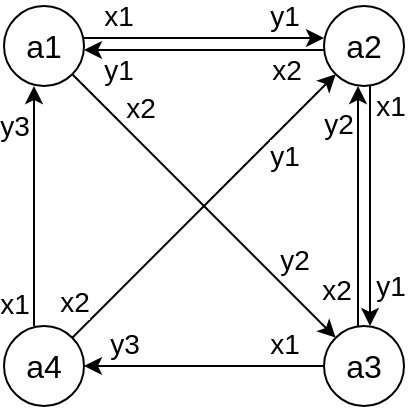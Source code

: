 <mxfile version="20.6.2" type="device"><diagram id="oTQ1OJ-vtC0auVFJ8K1A" name="Страница 1"><mxGraphModel dx="263" dy="476" grid="1" gridSize="10" guides="1" tooltips="1" connect="1" arrows="1" fold="1" page="1" pageScale="1" pageWidth="827" pageHeight="1169" math="0" shadow="0"><root><mxCell id="0"/><mxCell id="1" parent="0"/><mxCell id="fBWqdVpGdDWHldIv7UME-5" style="edgeStyle=orthogonalEdgeStyle;rounded=0;orthogonalLoop=1;jettySize=auto;html=1;entryX=0;entryY=0.5;entryDx=0;entryDy=0;fontSize=16;" edge="1" parent="1"><mxGeometry relative="1" as="geometry"><mxPoint x="120" y="96" as="sourcePoint"/><mxPoint x="240" y="96" as="targetPoint"/></mxGeometry></mxCell><mxCell id="fBWqdVpGdDWHldIv7UME-9" value="x1" style="edgeLabel;html=1;align=center;verticalAlign=middle;resizable=0;points=[];fontSize=14;" vertex="1" connectable="0" parent="fBWqdVpGdDWHldIv7UME-5"><mxGeometry x="-0.717" relative="1" as="geometry"><mxPoint y="-11" as="offset"/></mxGeometry></mxCell><mxCell id="fBWqdVpGdDWHldIv7UME-19" style="rounded=0;orthogonalLoop=1;jettySize=auto;html=1;exitX=1;exitY=1;exitDx=0;exitDy=0;entryX=0;entryY=0;entryDx=0;entryDy=0;fontSize=16;" edge="1" parent="1" source="fBWqdVpGdDWHldIv7UME-1" target="fBWqdVpGdDWHldIv7UME-2"><mxGeometry relative="1" as="geometry"/></mxCell><mxCell id="fBWqdVpGdDWHldIv7UME-1" value="&lt;font style=&quot;font-size: 16px;&quot;&gt;&lt;font style=&quot;font-size: 16px;&quot;&gt;a&lt;/font&gt;&lt;font style=&quot;font-size: 16px;&quot;&gt;1&lt;/font&gt;&lt;/font&gt;" style="ellipse;whiteSpace=wrap;html=1;aspect=fixed;fontSize=16;" vertex="1" parent="1"><mxGeometry x="80" y="80" width="40" height="40" as="geometry"/></mxCell><mxCell id="fBWqdVpGdDWHldIv7UME-7" style="edgeStyle=orthogonalEdgeStyle;rounded=0;orthogonalLoop=1;jettySize=auto;html=1;entryX=1;entryY=0.5;entryDx=0;entryDy=0;fontSize=16;" edge="1" parent="1" source="fBWqdVpGdDWHldIv7UME-2" target="fBWqdVpGdDWHldIv7UME-3"><mxGeometry relative="1" as="geometry"/></mxCell><mxCell id="fBWqdVpGdDWHldIv7UME-21" style="edgeStyle=none;rounded=0;orthogonalLoop=1;jettySize=auto;html=1;exitX=0.5;exitY=0;exitDx=0;exitDy=0;entryX=0.5;entryY=1;entryDx=0;entryDy=0;fontSize=16;" edge="1" parent="1"><mxGeometry relative="1" as="geometry"><mxPoint x="257" y="240" as="sourcePoint"/><mxPoint x="257" y="120" as="targetPoint"/></mxGeometry></mxCell><mxCell id="fBWqdVpGdDWHldIv7UME-2" value="a3" style="ellipse;whiteSpace=wrap;html=1;aspect=fixed;fontSize=16;" vertex="1" parent="1"><mxGeometry x="240" y="240" width="40" height="40" as="geometry"/></mxCell><mxCell id="fBWqdVpGdDWHldIv7UME-8" style="edgeStyle=orthogonalEdgeStyle;rounded=0;orthogonalLoop=1;jettySize=auto;html=1;entryX=0.5;entryY=1;entryDx=0;entryDy=0;fontSize=16;" edge="1" parent="1"><mxGeometry relative="1" as="geometry"><mxPoint x="95" y="240" as="sourcePoint"/><mxPoint x="95" y="120" as="targetPoint"/></mxGeometry></mxCell><mxCell id="fBWqdVpGdDWHldIv7UME-22" style="edgeStyle=none;rounded=0;orthogonalLoop=1;jettySize=auto;html=1;entryX=0;entryY=1;entryDx=0;entryDy=0;fontSize=16;exitX=1;exitY=0;exitDx=0;exitDy=0;" edge="1" parent="1" source="fBWqdVpGdDWHldIv7UME-3" target="fBWqdVpGdDWHldIv7UME-4"><mxGeometry relative="1" as="geometry"><mxPoint x="105" y="240" as="sourcePoint"/><mxPoint x="105" y="120" as="targetPoint"/></mxGeometry></mxCell><mxCell id="fBWqdVpGdDWHldIv7UME-3" value="a4" style="ellipse;whiteSpace=wrap;html=1;aspect=fixed;fontSize=16;" vertex="1" parent="1"><mxGeometry x="80" y="240" width="40" height="40" as="geometry"/></mxCell><mxCell id="fBWqdVpGdDWHldIv7UME-6" style="edgeStyle=orthogonalEdgeStyle;rounded=0;orthogonalLoop=1;jettySize=auto;html=1;entryX=0.5;entryY=0;entryDx=0;entryDy=0;fontSize=16;" edge="1" parent="1"><mxGeometry relative="1" as="geometry"><mxPoint x="263" y="120" as="sourcePoint"/><mxPoint x="263" y="240" as="targetPoint"/></mxGeometry></mxCell><mxCell id="fBWqdVpGdDWHldIv7UME-20" style="edgeStyle=none;rounded=0;orthogonalLoop=1;jettySize=auto;html=1;exitX=0;exitY=0.5;exitDx=0;exitDy=0;entryX=1;entryY=0.5;entryDx=0;entryDy=0;fontSize=16;" edge="1" parent="1"><mxGeometry relative="1" as="geometry"><mxPoint x="240" y="102" as="sourcePoint"/><mxPoint x="120" y="102" as="targetPoint"/></mxGeometry></mxCell><mxCell id="fBWqdVpGdDWHldIv7UME-4" value="a2" style="ellipse;whiteSpace=wrap;html=1;aspect=fixed;fontSize=16;" vertex="1" parent="1"><mxGeometry x="240" y="80" width="40" height="40" as="geometry"/></mxCell><mxCell id="fBWqdVpGdDWHldIv7UME-10" value="x1" style="edgeLabel;html=1;align=center;verticalAlign=middle;resizable=0;points=[];fontSize=14;" vertex="1" connectable="0" parent="1"><mxGeometry x="220" y="249" as="geometry"/></mxCell><mxCell id="fBWqdVpGdDWHldIv7UME-11" value="x1" style="edgeLabel;html=1;align=center;verticalAlign=middle;resizable=0;points=[];fontSize=14;" vertex="1" connectable="0" parent="1"><mxGeometry x="273" y="130" as="geometry"/></mxCell><mxCell id="fBWqdVpGdDWHldIv7UME-12" value="x1" style="edgeLabel;html=1;align=center;verticalAlign=middle;resizable=0;points=[];fontSize=14;" vertex="1" connectable="0" parent="1"><mxGeometry x="85" y="229" as="geometry"/></mxCell><mxCell id="fBWqdVpGdDWHldIv7UME-13" value="y1" style="edgeLabel;html=1;align=center;verticalAlign=middle;resizable=0;points=[];fontSize=14;" vertex="1" connectable="0" parent="1"><mxGeometry x="220" y="85" as="geometry"/></mxCell><mxCell id="fBWqdVpGdDWHldIv7UME-15" value="y1" style="edgeLabel;html=1;align=center;verticalAlign=middle;resizable=0;points=[];fontSize=14;" vertex="1" connectable="0" parent="1"><mxGeometry x="273" y="220" as="geometry"/></mxCell><mxCell id="fBWqdVpGdDWHldIv7UME-16" value="y3" style="edgeLabel;html=1;align=center;verticalAlign=middle;resizable=0;points=[];fontSize=14;" vertex="1" connectable="0" parent="1"><mxGeometry x="140" y="249" as="geometry"/></mxCell><mxCell id="fBWqdVpGdDWHldIv7UME-18" value="y3" style="edgeLabel;html=1;align=center;verticalAlign=middle;resizable=0;points=[];fontSize=14;" vertex="1" connectable="0" parent="1"><mxGeometry x="85" y="140" as="geometry"/></mxCell><mxCell id="fBWqdVpGdDWHldIv7UME-23" value="x2" style="edgeLabel;html=1;align=center;verticalAlign=middle;resizable=0;points=[];fontSize=14;" vertex="1" connectable="0" parent="1"><mxGeometry x="115" y="228" as="geometry"/></mxCell><mxCell id="fBWqdVpGdDWHldIv7UME-24" value="y1" style="edgeLabel;html=1;align=center;verticalAlign=middle;resizable=0;points=[];fontSize=14;" vertex="1" connectable="0" parent="1"><mxGeometry x="220" y="155" as="geometry"/></mxCell><mxCell id="fBWqdVpGdDWHldIv7UME-25" value="x2" style="edgeLabel;html=1;align=center;verticalAlign=middle;resizable=0;points=[];fontSize=14;" vertex="1" connectable="0" parent="1"><mxGeometry x="221" y="112" as="geometry"/></mxCell><mxCell id="fBWqdVpGdDWHldIv7UME-26" value="x2" style="edgeLabel;html=1;align=center;verticalAlign=middle;resizable=0;points=[];fontSize=14;" vertex="1" connectable="0" parent="1"><mxGeometry x="246" y="222" as="geometry"/></mxCell><mxCell id="fBWqdVpGdDWHldIv7UME-27" value="y2" style="edgeLabel;html=1;align=center;verticalAlign=middle;resizable=0;points=[];fontSize=14;" vertex="1" connectable="0" parent="1"><mxGeometry x="247" y="139" as="geometry"/></mxCell><mxCell id="fBWqdVpGdDWHldIv7UME-28" value="y1" style="edgeLabel;html=1;align=center;verticalAlign=middle;resizable=0;points=[];fontSize=14;" vertex="1" connectable="0" parent="1"><mxGeometry x="137" y="112" as="geometry"/></mxCell><mxCell id="fBWqdVpGdDWHldIv7UME-29" value="x2" style="edgeLabel;html=1;align=center;verticalAlign=middle;resizable=0;points=[];fontSize=14;" vertex="1" connectable="0" parent="1"><mxGeometry x="148" y="131" as="geometry"/></mxCell><mxCell id="fBWqdVpGdDWHldIv7UME-30" value="y2" style="edgeLabel;html=1;align=center;verticalAlign=middle;resizable=0;points=[];fontSize=14;" vertex="1" connectable="0" parent="1"><mxGeometry x="225" y="207" as="geometry"/></mxCell></root></mxGraphModel></diagram></mxfile>